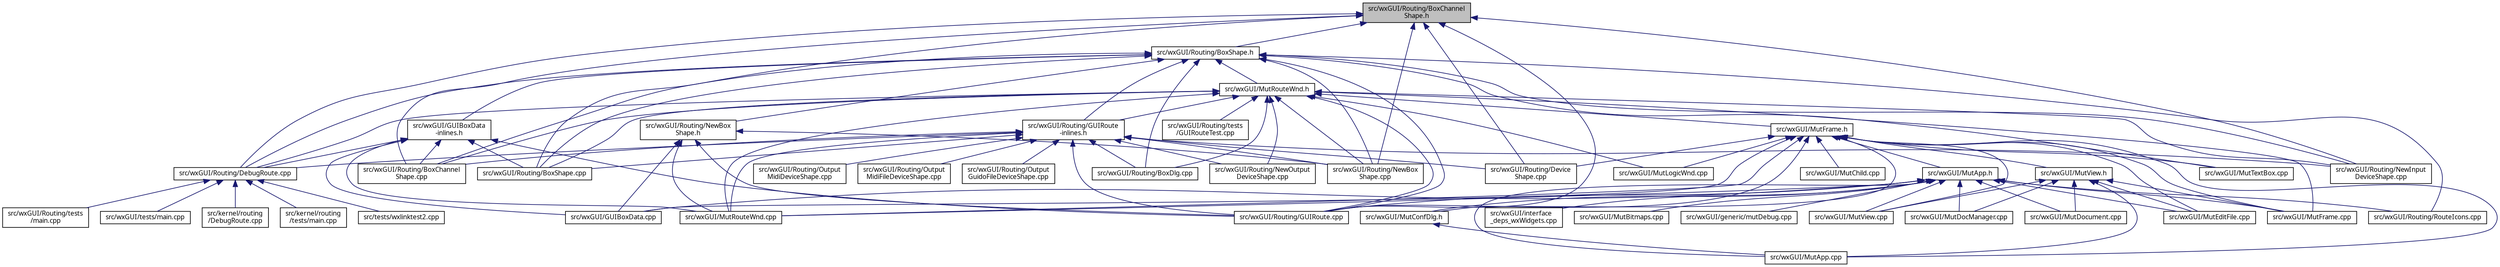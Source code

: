 digraph "src/wxGUI/Routing/BoxChannelShape.h"
{
  edge [fontname="Sans",fontsize="10",labelfontname="Sans",labelfontsize="10"];
  node [fontname="Sans",fontsize="10",shape=record];
  Node100 [label="src/wxGUI/Routing/BoxChannel\lShape.h",height=0.2,width=0.4,color="black", fillcolor="grey75", style="filled", fontcolor="black"];
  Node100 -> Node101 [dir="back",color="midnightblue",fontsize="10",style="solid",fontname="Sans"];
  Node101 [label="src/wxGUI/Routing/BoxShape.h",height=0.2,width=0.4,color="black", fillcolor="white", style="filled",URL="$d9/d49/BoxShape_8h.html",tooltip="Box shape for route window. "];
  Node101 -> Node102 [dir="back",color="midnightblue",fontsize="10",style="solid",fontname="Sans"];
  Node102 [label="src/wxGUI/MutRouteWnd.h",height=0.2,width=0.4,color="black", fillcolor="white", style="filled",URL="$d3/dd7/MutRouteWnd_8h.html"];
  Node102 -> Node103 [dir="back",color="midnightblue",fontsize="10",style="solid",fontname="Sans"];
  Node103 [label="src/wxGUI/MutFrame.h",height=0.2,width=0.4,color="black", fillcolor="white", style="filled",URL="$dd/db5/MutFrame_8h.html"];
  Node103 -> Node104 [dir="back",color="midnightblue",fontsize="10",style="solid",fontname="Sans"];
  Node104 [label="src/wxGUI/MutApp.h",height=0.2,width=0.4,color="black", fillcolor="white", style="filled",URL="$db/dc1/MutApp_8h.html"];
  Node104 -> Node105 [dir="back",color="midnightblue",fontsize="10",style="solid",fontname="Sans"];
  Node105 [label="src/wxGUI/generic/mutDebug.cpp",height=0.2,width=0.4,color="black", fillcolor="white", style="filled",URL="$d4/dc0/mutDebug_8cpp.html",tooltip="Some functions and classes to help to debug Mutabor. "];
  Node104 -> Node106 [dir="back",color="midnightblue",fontsize="10",style="solid",fontname="Sans"];
  Node106 [label="src/wxGUI/GUIBoxData.cpp",height=0.2,width=0.4,color="black", fillcolor="white", style="filled",URL="$d2/dd3/GUIBoxData_8cpp.html"];
  Node104 -> Node107 [dir="back",color="midnightblue",fontsize="10",style="solid",fontname="Sans"];
  Node107 [label="src/wxGUI/interface\l_deps_wxWidgets.cpp",height=0.2,width=0.4,color="black", fillcolor="white", style="filled",URL="$df/dff/interface__deps__wxWidgets_8cpp.html"];
  Node104 -> Node108 [dir="back",color="midnightblue",fontsize="10",style="solid",fontname="Sans"];
  Node108 [label="src/wxGUI/MutApp.cpp",height=0.2,width=0.4,color="black", fillcolor="white", style="filled",URL="$d5/d1c/MutApp_8cpp.html",tooltip="Mutabor Application. "];
  Node104 -> Node109 [dir="back",color="midnightblue",fontsize="10",style="solid",fontname="Sans"];
  Node109 [label="src/wxGUI/MutConfDlg.h",height=0.2,width=0.4,color="black", fillcolor="white", style="filled",URL="$d9/d8f/MutConfDlg_8h.html"];
  Node109 -> Node108 [dir="back",color="midnightblue",fontsize="10",style="solid",fontname="Sans"];
  Node104 -> Node110 [dir="back",color="midnightblue",fontsize="10",style="solid",fontname="Sans"];
  Node110 [label="src/wxGUI/MutBitmaps.cpp",height=0.2,width=0.4,color="black", fillcolor="white", style="filled",URL="$d7/db6/MutBitmaps_8cpp.html",tooltip="Mutabor Bitmaps. "];
  Node104 -> Node111 [dir="back",color="midnightblue",fontsize="10",style="solid",fontname="Sans"];
  Node111 [label="src/wxGUI/MutDocManager.cpp",height=0.2,width=0.4,color="black", fillcolor="white", style="filled",URL="$dd/db0/MutDocManager_8cpp.html"];
  Node104 -> Node112 [dir="back",color="midnightblue",fontsize="10",style="solid",fontname="Sans"];
  Node112 [label="src/wxGUI/MutDocument.cpp",height=0.2,width=0.4,color="black", fillcolor="white", style="filled",URL="$d6/d3b/MutDocument_8cpp.html",tooltip="Document/View Document class for Mutabor source files. "];
  Node104 -> Node113 [dir="back",color="midnightblue",fontsize="10",style="solid",fontname="Sans"];
  Node113 [label="src/wxGUI/MutEditFile.cpp",height=0.2,width=0.4,color="black", fillcolor="white", style="filled",URL="$d1/da4/MutEditFile_8cpp.html",tooltip="Mutabor Edit window for Mutabor-files. "];
  Node104 -> Node114 [dir="back",color="midnightblue",fontsize="10",style="solid",fontname="Sans"];
  Node114 [label="src/wxGUI/MutFrame.cpp",height=0.2,width=0.4,color="black", fillcolor="white", style="filled",URL="$dc/df3/MutFrame_8cpp.html",tooltip="Mutabor Frame. "];
  Node104 -> Node115 [dir="back",color="midnightblue",fontsize="10",style="solid",fontname="Sans"];
  Node115 [label="src/wxGUI/MutRouteWnd.cpp",height=0.2,width=0.4,color="black", fillcolor="white", style="filled",URL="$dc/def/MutRouteWnd_8cpp.html",tooltip="Routing window. "];
  Node104 -> Node116 [dir="back",color="midnightblue",fontsize="10",style="solid",fontname="Sans"];
  Node116 [label="src/wxGUI/MutView.cpp",height=0.2,width=0.4,color="black", fillcolor="white", style="filled",URL="$d8/d33/MutView_8cpp.html",tooltip="Document/View View class for Mutabor source files. "];
  Node104 -> Node117 [dir="back",color="midnightblue",fontsize="10",style="solid",fontname="Sans"];
  Node117 [label="src/wxGUI/Routing/GUIRoute.cpp",height=0.2,width=0.4,color="black", fillcolor="white", style="filled",URL="$d4/dee/GUIRoute_8cpp.html"];
  Node104 -> Node118 [dir="back",color="midnightblue",fontsize="10",style="solid",fontname="Sans"];
  Node118 [label="src/wxGUI/Routing/RouteIcons.cpp",height=0.2,width=0.4,color="black", fillcolor="white", style="filled",URL="$d1/d28/RouteIcons_8cpp.html",tooltip="Devices base classes. "];
  Node103 -> Node106 [dir="back",color="midnightblue",fontsize="10",style="solid",fontname="Sans"];
  Node103 -> Node108 [dir="back",color="midnightblue",fontsize="10",style="solid",fontname="Sans"];
  Node103 -> Node119 [dir="back",color="midnightblue",fontsize="10",style="solid",fontname="Sans"];
  Node119 [label="src/wxGUI/MutView.h",height=0.2,width=0.4,color="black", fillcolor="white", style="filled",URL="$d0/d9e/MutView_8h.html"];
  Node119 -> Node108 [dir="back",color="midnightblue",fontsize="10",style="solid",fontname="Sans"];
  Node119 -> Node111 [dir="back",color="midnightblue",fontsize="10",style="solid",fontname="Sans"];
  Node119 -> Node112 [dir="back",color="midnightblue",fontsize="10",style="solid",fontname="Sans"];
  Node119 -> Node113 [dir="back",color="midnightblue",fontsize="10",style="solid",fontname="Sans"];
  Node119 -> Node114 [dir="back",color="midnightblue",fontsize="10",style="solid",fontname="Sans"];
  Node119 -> Node116 [dir="back",color="midnightblue",fontsize="10",style="solid",fontname="Sans"];
  Node103 -> Node109 [dir="back",color="midnightblue",fontsize="10",style="solid",fontname="Sans"];
  Node103 -> Node120 [dir="back",color="midnightblue",fontsize="10",style="solid",fontname="Sans"];
  Node120 [label="src/wxGUI/MutChild.cpp",height=0.2,width=0.4,color="black", fillcolor="white", style="filled",URL="$da/d72/MutChild_8cpp.html"];
  Node103 -> Node113 [dir="back",color="midnightblue",fontsize="10",style="solid",fontname="Sans"];
  Node103 -> Node114 [dir="back",color="midnightblue",fontsize="10",style="solid",fontname="Sans"];
  Node103 -> Node121 [dir="back",color="midnightblue",fontsize="10",style="solid",fontname="Sans"];
  Node121 [label="src/wxGUI/MutLogicWnd.cpp",height=0.2,width=0.4,color="black", fillcolor="white", style="filled",URL="$df/d11/MutLogicWnd_8cpp.html",tooltip="Logic window. "];
  Node103 -> Node115 [dir="back",color="midnightblue",fontsize="10",style="solid",fontname="Sans"];
  Node103 -> Node122 [dir="back",color="midnightblue",fontsize="10",style="solid",fontname="Sans"];
  Node122 [label="src/wxGUI/MutTextBox.cpp",height=0.2,width=0.4,color="black", fillcolor="white", style="filled",URL="$df/d3c/MutTextBox_8cpp.html",tooltip="Textbox for Lists. "];
  Node103 -> Node116 [dir="back",color="midnightblue",fontsize="10",style="solid",fontname="Sans"];
  Node103 -> Node123 [dir="back",color="midnightblue",fontsize="10",style="solid",fontname="Sans"];
  Node123 [label="src/wxGUI/Routing/Device\lShape.cpp",height=0.2,width=0.4,color="black", fillcolor="white", style="filled",URL="$d9/d94/DeviceShape_8cpp.html",tooltip="Device shape base class for route window. "];
  Node103 -> Node117 [dir="back",color="midnightblue",fontsize="10",style="solid",fontname="Sans"];
  Node102 -> Node114 [dir="back",color="midnightblue",fontsize="10",style="solid",fontname="Sans"];
  Node102 -> Node121 [dir="back",color="midnightblue",fontsize="10",style="solid",fontname="Sans"];
  Node102 -> Node115 [dir="back",color="midnightblue",fontsize="10",style="solid",fontname="Sans"];
  Node102 -> Node124 [dir="back",color="midnightblue",fontsize="10",style="solid",fontname="Sans"];
  Node124 [label="src/wxGUI/Routing/GUIRoute\l-inlines.h",height=0.2,width=0.4,color="black", fillcolor="white", style="filled",URL="$d2/d73/GUIRoute-inlines_8h.html"];
  Node124 -> Node115 [dir="back",color="midnightblue",fontsize="10",style="solid",fontname="Sans"];
  Node124 -> Node125 [dir="back",color="midnightblue",fontsize="10",style="solid",fontname="Sans"];
  Node125 [label="src/wxGUI/Routing/BoxChannel\lShape.cpp",height=0.2,width=0.4,color="black", fillcolor="white", style="filled",URL="$d9/d24/BoxChannelShape_8cpp.html",tooltip="Box shape for route window. "];
  Node124 -> Node126 [dir="back",color="midnightblue",fontsize="10",style="solid",fontname="Sans"];
  Node126 [label="src/wxGUI/Routing/BoxDlg.cpp",height=0.2,width=0.4,color="black", fillcolor="white", style="filled",URL="$d3/d2a/BoxDlg_8cpp.html",tooltip="Box dialog. "];
  Node124 -> Node127 [dir="back",color="midnightblue",fontsize="10",style="solid",fontname="Sans"];
  Node127 [label="src/wxGUI/Routing/BoxShape.cpp",height=0.2,width=0.4,color="black", fillcolor="white", style="filled",URL="$d8/db4/BoxShape_8cpp.html",tooltip="Box shape for route window. "];
  Node124 -> Node128 [dir="back",color="midnightblue",fontsize="10",style="solid",fontname="Sans"];
  Node128 [label="src/wxGUI/Routing/DebugRoute.cpp",height=0.2,width=0.4,color="black", fillcolor="white", style="filled",URL="$dc/de8/wxGUI_2Routing_2DebugRoute_8cpp.html",tooltip="Debug functions for routing system. "];
  Node128 -> Node129 [dir="back",color="midnightblue",fontsize="10",style="solid",fontname="Sans"];
  Node129 [label="src/kernel/routing\l/DebugRoute.cpp",height=0.2,width=0.4,color="black", fillcolor="white", style="filled",URL="$d8/d1c/kernel_2routing_2DebugRoute_8cpp.html"];
  Node128 -> Node130 [dir="back",color="midnightblue",fontsize="10",style="solid",fontname="Sans"];
  Node130 [label="src/kernel/routing\l/tests/main.cpp",height=0.2,width=0.4,color="black", fillcolor="white", style="filled",URL="$d1/de6/kernel_2routing_2tests_2main_8cpp.html"];
  Node128 -> Node131 [dir="back",color="midnightblue",fontsize="10",style="solid",fontname="Sans"];
  Node131 [label="src/tests/wxlinktest2.cpp",height=0.2,width=0.4,color="black", fillcolor="white", style="filled",URL="$df/d13/wxlinktest2_8cpp.html"];
  Node128 -> Node132 [dir="back",color="midnightblue",fontsize="10",style="solid",fontname="Sans"];
  Node132 [label="src/wxGUI/Routing/tests\l/main.cpp",height=0.2,width=0.4,color="black", fillcolor="white", style="filled",URL="$da/dee/wxGUI_2Routing_2tests_2main_8cpp.html"];
  Node128 -> Node133 [dir="back",color="midnightblue",fontsize="10",style="solid",fontname="Sans"];
  Node133 [label="src/wxGUI/tests/main.cpp",height=0.2,width=0.4,color="black", fillcolor="white", style="filled",URL="$d9/d27/wxGUI_2tests_2main_8cpp.html"];
  Node124 -> Node123 [dir="back",color="midnightblue",fontsize="10",style="solid",fontname="Sans"];
  Node124 -> Node117 [dir="back",color="midnightblue",fontsize="10",style="solid",fontname="Sans"];
  Node124 -> Node134 [dir="back",color="midnightblue",fontsize="10",style="solid",fontname="Sans"];
  Node134 [label="src/wxGUI/Routing/NewBox\lShape.cpp",height=0.2,width=0.4,color="black", fillcolor="white", style="filled",URL="$d8/dba/NewBoxShape_8cpp.html",tooltip="New box shape for route window. "];
  Node124 -> Node135 [dir="back",color="midnightblue",fontsize="10",style="solid",fontname="Sans"];
  Node135 [label="src/wxGUI/Routing/NewInput\lDeviceShape.cpp",height=0.2,width=0.4,color="black", fillcolor="white", style="filled",URL="$df/d62/NewInputDeviceShape_8cpp.html",tooltip="Devices Basisklassen. "];
  Node124 -> Node136 [dir="back",color="midnightblue",fontsize="10",style="solid",fontname="Sans"];
  Node136 [label="src/wxGUI/Routing/NewOutput\lDeviceShape.cpp",height=0.2,width=0.4,color="black", fillcolor="white", style="filled",URL="$d1/d73/NewOutputDeviceShape_8cpp.html",tooltip="New output device shape for route window. "];
  Node124 -> Node137 [dir="back",color="midnightblue",fontsize="10",style="solid",fontname="Sans"];
  Node137 [label="src/wxGUI/Routing/Output\lGuidoFileDeviceShape.cpp",height=0.2,width=0.4,color="black", fillcolor="white", style="filled",URL="$d3/d21/OutputGuidoFileDeviceShape_8cpp.html",tooltip="Input device shape for reading GUIDO files in the route window. "];
  Node124 -> Node138 [dir="back",color="midnightblue",fontsize="10",style="solid",fontname="Sans"];
  Node138 [label="src/wxGUI/Routing/Output\lMidiDeviceShape.cpp",height=0.2,width=0.4,color="black", fillcolor="white", style="filled",URL="$d6/d68/OutputMidiDeviceShape_8cpp.html",tooltip="MIDI input device shape for route window. "];
  Node124 -> Node139 [dir="back",color="midnightblue",fontsize="10",style="solid",fontname="Sans"];
  Node139 [label="src/wxGUI/Routing/Output\lMidiFileDeviceShape.cpp",height=0.2,width=0.4,color="black", fillcolor="white", style="filled",URL="$d5/d00/OutputMidiFileDeviceShape_8cpp.html",tooltip="Midi fiele input device shape for route window. "];
  Node102 -> Node125 [dir="back",color="midnightblue",fontsize="10",style="solid",fontname="Sans"];
  Node102 -> Node126 [dir="back",color="midnightblue",fontsize="10",style="solid",fontname="Sans"];
  Node102 -> Node127 [dir="back",color="midnightblue",fontsize="10",style="solid",fontname="Sans"];
  Node102 -> Node128 [dir="back",color="midnightblue",fontsize="10",style="solid",fontname="Sans"];
  Node102 -> Node117 [dir="back",color="midnightblue",fontsize="10",style="solid",fontname="Sans"];
  Node102 -> Node134 [dir="back",color="midnightblue",fontsize="10",style="solid",fontname="Sans"];
  Node102 -> Node135 [dir="back",color="midnightblue",fontsize="10",style="solid",fontname="Sans"];
  Node102 -> Node136 [dir="back",color="midnightblue",fontsize="10",style="solid",fontname="Sans"];
  Node102 -> Node140 [dir="back",color="midnightblue",fontsize="10",style="solid",fontname="Sans"];
  Node140 [label="src/wxGUI/Routing/tests\l/GUIRouteTest.cpp",height=0.2,width=0.4,color="black", fillcolor="white", style="filled",URL="$d9/d20/GUIRouteTest_8cpp.html"];
  Node101 -> Node141 [dir="back",color="midnightblue",fontsize="10",style="solid",fontname="Sans"];
  Node141 [label="src/wxGUI/GUIBoxData\l-inlines.h",height=0.2,width=0.4,color="black", fillcolor="white", style="filled",URL="$d5/d12/GUIBoxData-inlines_8h.html"];
  Node141 -> Node106 [dir="back",color="midnightblue",fontsize="10",style="solid",fontname="Sans"];
  Node141 -> Node115 [dir="back",color="midnightblue",fontsize="10",style="solid",fontname="Sans"];
  Node141 -> Node125 [dir="back",color="midnightblue",fontsize="10",style="solid",fontname="Sans"];
  Node141 -> Node127 [dir="back",color="midnightblue",fontsize="10",style="solid",fontname="Sans"];
  Node141 -> Node128 [dir="back",color="midnightblue",fontsize="10",style="solid",fontname="Sans"];
  Node141 -> Node117 [dir="back",color="midnightblue",fontsize="10",style="solid",fontname="Sans"];
  Node101 -> Node142 [dir="back",color="midnightblue",fontsize="10",style="solid",fontname="Sans"];
  Node142 [label="src/wxGUI/Routing/NewBox\lShape.h",height=0.2,width=0.4,color="black", fillcolor="white", style="filled",URL="$d4/dcc/NewBoxShape_8h.html",tooltip="New box shape for route window. "];
  Node142 -> Node106 [dir="back",color="midnightblue",fontsize="10",style="solid",fontname="Sans"];
  Node142 -> Node115 [dir="back",color="midnightblue",fontsize="10",style="solid",fontname="Sans"];
  Node142 -> Node117 [dir="back",color="midnightblue",fontsize="10",style="solid",fontname="Sans"];
  Node142 -> Node134 [dir="back",color="midnightblue",fontsize="10",style="solid",fontname="Sans"];
  Node101 -> Node124 [dir="back",color="midnightblue",fontsize="10",style="solid",fontname="Sans"];
  Node101 -> Node122 [dir="back",color="midnightblue",fontsize="10",style="solid",fontname="Sans"];
  Node101 -> Node125 [dir="back",color="midnightblue",fontsize="10",style="solid",fontname="Sans"];
  Node101 -> Node126 [dir="back",color="midnightblue",fontsize="10",style="solid",fontname="Sans"];
  Node101 -> Node127 [dir="back",color="midnightblue",fontsize="10",style="solid",fontname="Sans"];
  Node101 -> Node128 [dir="back",color="midnightblue",fontsize="10",style="solid",fontname="Sans"];
  Node101 -> Node117 [dir="back",color="midnightblue",fontsize="10",style="solid",fontname="Sans"];
  Node101 -> Node134 [dir="back",color="midnightblue",fontsize="10",style="solid",fontname="Sans"];
  Node101 -> Node135 [dir="back",color="midnightblue",fontsize="10",style="solid",fontname="Sans"];
  Node101 -> Node118 [dir="back",color="midnightblue",fontsize="10",style="solid",fontname="Sans"];
  Node100 -> Node125 [dir="back",color="midnightblue",fontsize="10",style="solid",fontname="Sans"];
  Node100 -> Node127 [dir="back",color="midnightblue",fontsize="10",style="solid",fontname="Sans"];
  Node100 -> Node128 [dir="back",color="midnightblue",fontsize="10",style="solid",fontname="Sans"];
  Node100 -> Node123 [dir="back",color="midnightblue",fontsize="10",style="solid",fontname="Sans"];
  Node100 -> Node117 [dir="back",color="midnightblue",fontsize="10",style="solid",fontname="Sans"];
  Node100 -> Node134 [dir="back",color="midnightblue",fontsize="10",style="solid",fontname="Sans"];
  Node100 -> Node135 [dir="back",color="midnightblue",fontsize="10",style="solid",fontname="Sans"];
}
